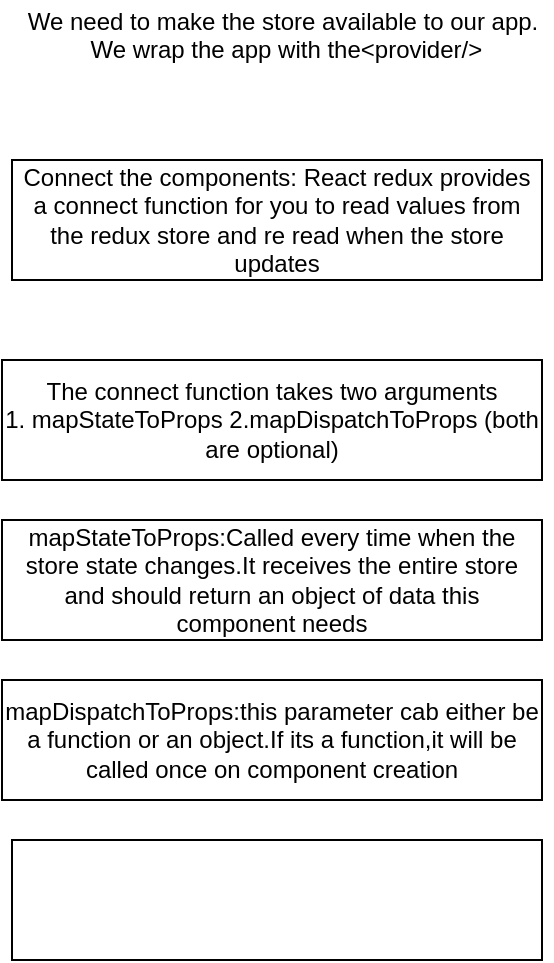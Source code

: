 <mxfile version="14.2.9" type="github" pages="2">
  <diagram id="ZJx_JwRwRRRoq5HQrWEe" name="Page-1">
    <mxGraphModel dx="706" dy="313" grid="1" gridSize="10" guides="1" tooltips="1" connect="1" arrows="1" fold="1" page="1" pageScale="1" pageWidth="850" pageHeight="1100" math="0" shadow="0">
      <root>
        <mxCell id="0" />
        <mxCell id="1" parent="0" />
        <mxCell id="3AF9C_CZbLRe6nph6lKN-1" value="We need to make the store available to our app.&lt;br&gt;&amp;nbsp;We wrap the app with the&amp;lt;provider/&amp;gt;&lt;br&gt;&lt;br&gt;" style="text;html=1;align=center;verticalAlign=middle;resizable=0;points=[];autosize=1;" vertex="1" parent="1">
          <mxGeometry x="165" y="90" width="270" height="50" as="geometry" />
        </mxCell>
        <mxCell id="3AF9C_CZbLRe6nph6lKN-2" value="Connect the components: React redux provides a connect function for you to read values from the redux store and re read when the store updates" style="rounded=0;whiteSpace=wrap;html=1;" vertex="1" parent="1">
          <mxGeometry x="165" y="170" width="265" height="60" as="geometry" />
        </mxCell>
        <mxCell id="3AF9C_CZbLRe6nph6lKN-3" value="" style="rounded=0;whiteSpace=wrap;html=1;" vertex="1" parent="1">
          <mxGeometry x="280" y="270" width="120" height="60" as="geometry" />
        </mxCell>
        <mxCell id="3AF9C_CZbLRe6nph6lKN-4" value="The connect function takes two arguments&lt;br&gt;1. mapStateToProps 2.mapDispatchToProps (both are optional)" style="rounded=0;whiteSpace=wrap;html=1;" vertex="1" parent="1">
          <mxGeometry x="160" y="270" width="270" height="60" as="geometry" />
        </mxCell>
        <mxCell id="3AF9C_CZbLRe6nph6lKN-5" value="mapStateToProps:Called every time when the store state changes.It receives the entire store and should return an object of data this component needs" style="rounded=0;whiteSpace=wrap;html=1;" vertex="1" parent="1">
          <mxGeometry x="160" y="350" width="270" height="60" as="geometry" />
        </mxCell>
        <mxCell id="3AF9C_CZbLRe6nph6lKN-6" value="mapDispatchToProps:this parameter cab either be a function or an object.If its a function,it will be called once on component creation" style="rounded=0;whiteSpace=wrap;html=1;" vertex="1" parent="1">
          <mxGeometry x="160" y="430" width="270" height="60" as="geometry" />
        </mxCell>
        <mxCell id="3AF9C_CZbLRe6nph6lKN-7" value="" style="rounded=0;whiteSpace=wrap;html=1;" vertex="1" parent="1">
          <mxGeometry x="165" y="510" width="265" height="60" as="geometry" />
        </mxCell>
      </root>
    </mxGraphModel>
  </diagram>
  <diagram id="vFGWsXocCeIQ4heOeYqM" name="Page-2">
    <mxGraphModel dx="706" dy="313" grid="1" gridSize="10" guides="1" tooltips="1" connect="1" arrows="1" fold="1" page="1" pageScale="1" pageWidth="850" pageHeight="1100" math="0" shadow="0">
      <root>
        <mxCell id="HXBI2x8wdJTFYBN5y6wc-0" />
        <mxCell id="HXBI2x8wdJTFYBN5y6wc-1" parent="HXBI2x8wdJTFYBN5y6wc-0" />
        <mxCell id="HXBI2x8wdJTFYBN5y6wc-3" value="&lt;b&gt;const mapStateToProps = (state, ownProps) =&amp;gt; ({  // ... computed data from state and optionally ownProps})&lt;br&gt;&lt;br&gt;&lt;br&gt;const mapDispatchToProps = {&lt;br&gt;&amp;nbsp;// ... normally is an object full of action creators&lt;br&gt;&lt;br&gt;}&lt;br&gt;&lt;/b&gt;&lt;br&gt;// `connect` returns a new function that accepts the component to wrap:&lt;br&gt;&lt;br&gt;&lt;b&gt;const connectToStore = connect(  mapStateToProps,&lt;br&gt;&amp;nbsp;mapDispatchToProps)&lt;/b&gt;&lt;br&gt;&lt;br&gt;&lt;br&gt;// and that function returns the connected, wrapper component:&lt;br&gt;const ConnectedComponent = connectToStore(Component)&lt;br&gt;// We normally do both in one step, like this:&lt;br&gt;&lt;br&gt;&lt;br&gt;&lt;b&gt;connect(  mapStateToProps,  mapDispatchToProps)(Component)&lt;/b&gt;" style="text;whiteSpace=wrap;html=1;" vertex="1" parent="HXBI2x8wdJTFYBN5y6wc-1">
          <mxGeometry x="150" y="100" width="550" height="100" as="geometry" />
        </mxCell>
      </root>
    </mxGraphModel>
  </diagram>
</mxfile>
